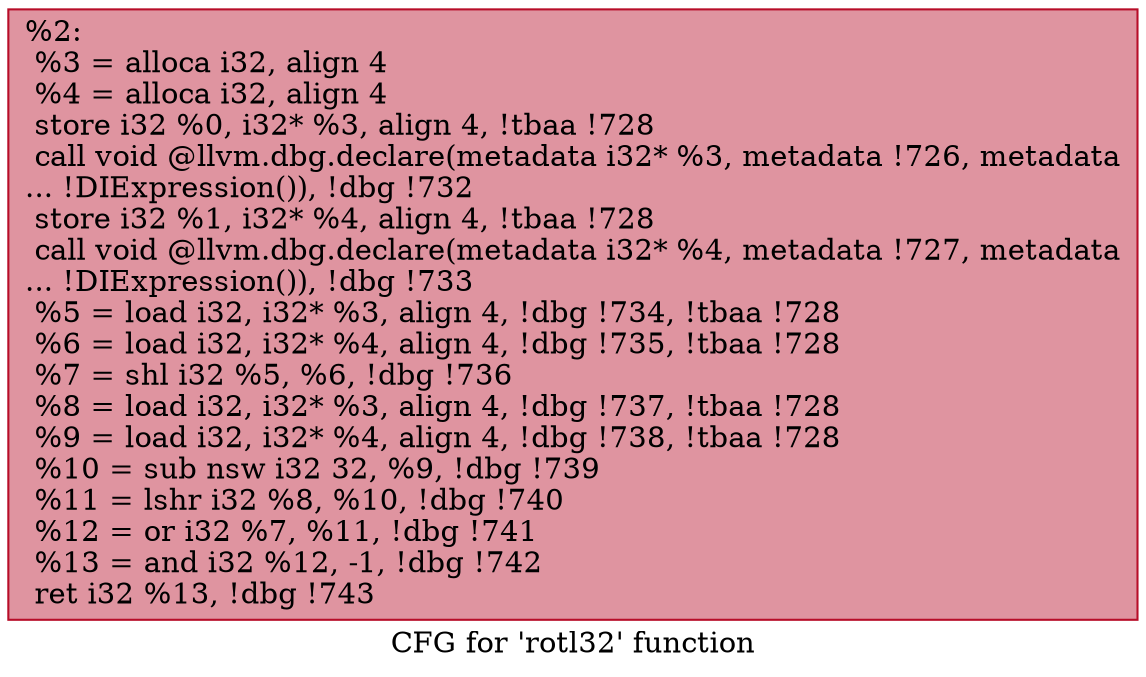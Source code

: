 digraph "CFG for 'rotl32' function" {
	label="CFG for 'rotl32' function";

	Node0x1a58900 [shape=record,color="#b70d28ff", style=filled, fillcolor="#b70d2870",label="{%2:\l  %3 = alloca i32, align 4\l  %4 = alloca i32, align 4\l  store i32 %0, i32* %3, align 4, !tbaa !728\l  call void @llvm.dbg.declare(metadata i32* %3, metadata !726, metadata\l... !DIExpression()), !dbg !732\l  store i32 %1, i32* %4, align 4, !tbaa !728\l  call void @llvm.dbg.declare(metadata i32* %4, metadata !727, metadata\l... !DIExpression()), !dbg !733\l  %5 = load i32, i32* %3, align 4, !dbg !734, !tbaa !728\l  %6 = load i32, i32* %4, align 4, !dbg !735, !tbaa !728\l  %7 = shl i32 %5, %6, !dbg !736\l  %8 = load i32, i32* %3, align 4, !dbg !737, !tbaa !728\l  %9 = load i32, i32* %4, align 4, !dbg !738, !tbaa !728\l  %10 = sub nsw i32 32, %9, !dbg !739\l  %11 = lshr i32 %8, %10, !dbg !740\l  %12 = or i32 %7, %11, !dbg !741\l  %13 = and i32 %12, -1, !dbg !742\l  ret i32 %13, !dbg !743\l}"];
}
